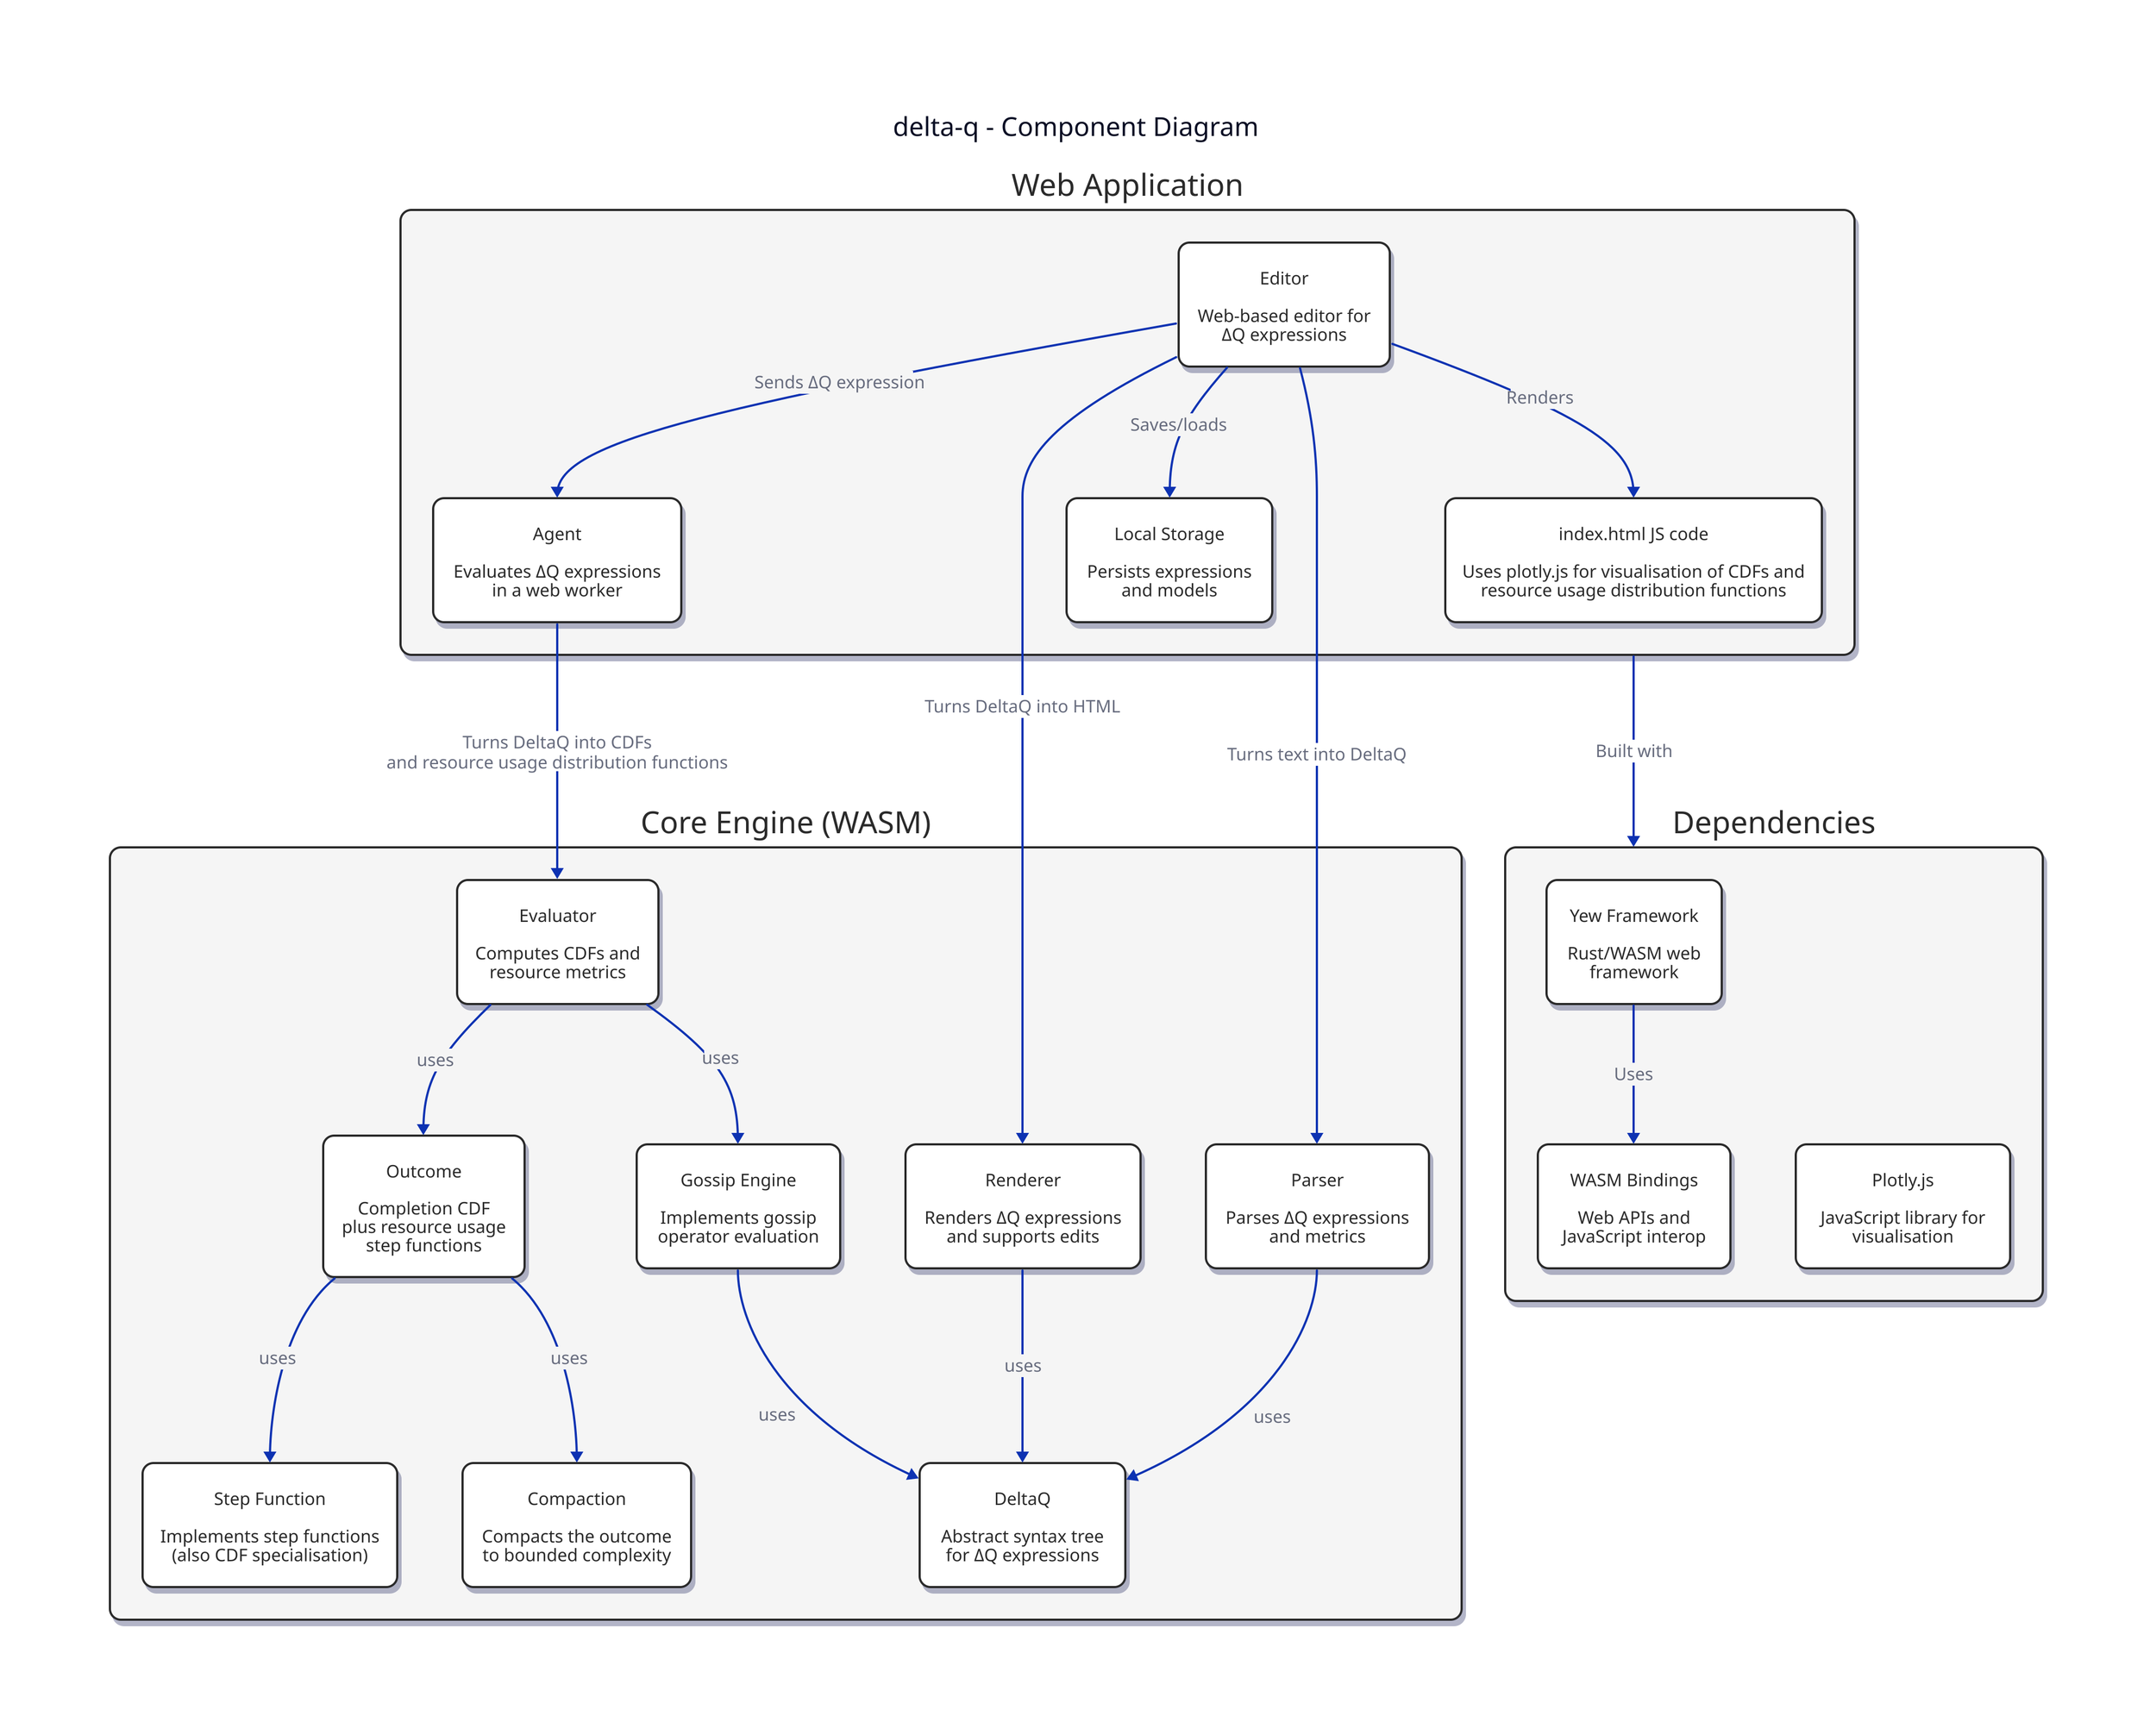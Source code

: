 title: {
  label: "delta-q - Component Diagram"
  near: top-center
  shape: text
  style.font-size: 24
  style.bold: true
}

# Styles
classes: {
  component: {
    style: {
      stroke: "#2a2a2a"
      fill: "#ffffff"
      font-color: "#2a2a2a"
      border-radius: 10
      shadow: true
    }
  }
  container: {
    style: {
      stroke: "#2a2a2a"
      fill: "#f5f5f5"
      font-color: "#2a2a2a"
      border-radius: 10
      shadow: true
    }
  }
  subcomponent: {
    style: {
      stroke: "#666666"
      fill: "#ffffff"
      font-color: "#2a2a2a"
      border-radius: 5
      shadow: false
    }
  }
}

# Web Application Container
web-app: {
  class: container
  label: "Web Application"

  editor: {
    class: component
    label: "Editor\n\nWeb-based editor for\nΔQ expressions"
  }

  agent: {
    class: component
    label: "Agent\n\nEvaluates ΔQ expressions\nin a web worker"
  }

  index: {
    class: component
    label: index.html JS code\n\n Uses plotly.js for visualisation of CDFs and\n resource usage distribution functions
  }

  storage: {
    class: component
    label: "Local Storage\n\nPersists expressions\nand models"
  }

  editor -> storage: "Saves/loads"
  editor -> agent: "Sends ΔQ expression"
  editor -> index: "Renders"
}

# Core Engine Container
core: {
  class: container
  label: "Core Engine (WASM)"

  parser: {
    class: component
    label: "Parser\n\nParses ΔQ expressions\nand metrics"
  }

  renderer: {
    class: component
    label: "Renderer\n\nRenders ΔQ expressions\nand supports edits"
  }

  evaluator: {
    class: component
    label: "Evaluator\n\nComputes CDFs and\nresource metrics"
  }

  gossip: {
    class: component
    label: "Gossip Engine\n\nImplements gossip\noperator evaluation"
  }

  step_function: {
    class: component
    label: "Step Function\n\nImplements step functions\n(also CDF specialisation)"
  }

  outcome: {
    class: component
    label: "Outcome\n\nCompletion CDF\nplus resource usage\nstep functions"
  }

  compaction: {
    class: component
    label: "Compaction\n\nCompacts the outcome\nto bounded complexity"
  }

  ast: {
    class: component
    label: "DeltaQ\n\nAbstract syntax tree\nfor ΔQ expressions"
  }

  evaluator -> gossip: "uses"
  evaluator -> outcome: "uses"
  outcome -> step_function: "uses"
  outcome -> compaction: "uses"
  parser -> ast: "uses"
  renderer -> ast: "uses"
  gossip -> ast: "uses"
}

# Dependencies Container
deps: {
  class: container
  label: "Dependencies"

  yew: {
    class: component
    label: "Yew Framework\n\nRust/WASM web\nframework"
  }

  wasm: {
    class: component
    label: "WASM Bindings\n\nWeb APIs and\nJavaScript interop"
  }

  plotly: {
    class: component
    label: "Plotly.js\n\nJavaScript library for\nvisualisation"
  }

  yew -> wasm: "Uses"
}

# Relationships
web-app.editor -> core.parser: "Turns text into DeltaQ"
web-app.agent -> core.evaluator: "Turns DeltaQ into CDFs\nand resource usage distribution functions"
web-app.editor -> core.renderer: "Turns DeltaQ into HTML"
web-app -> deps: "Built with"
